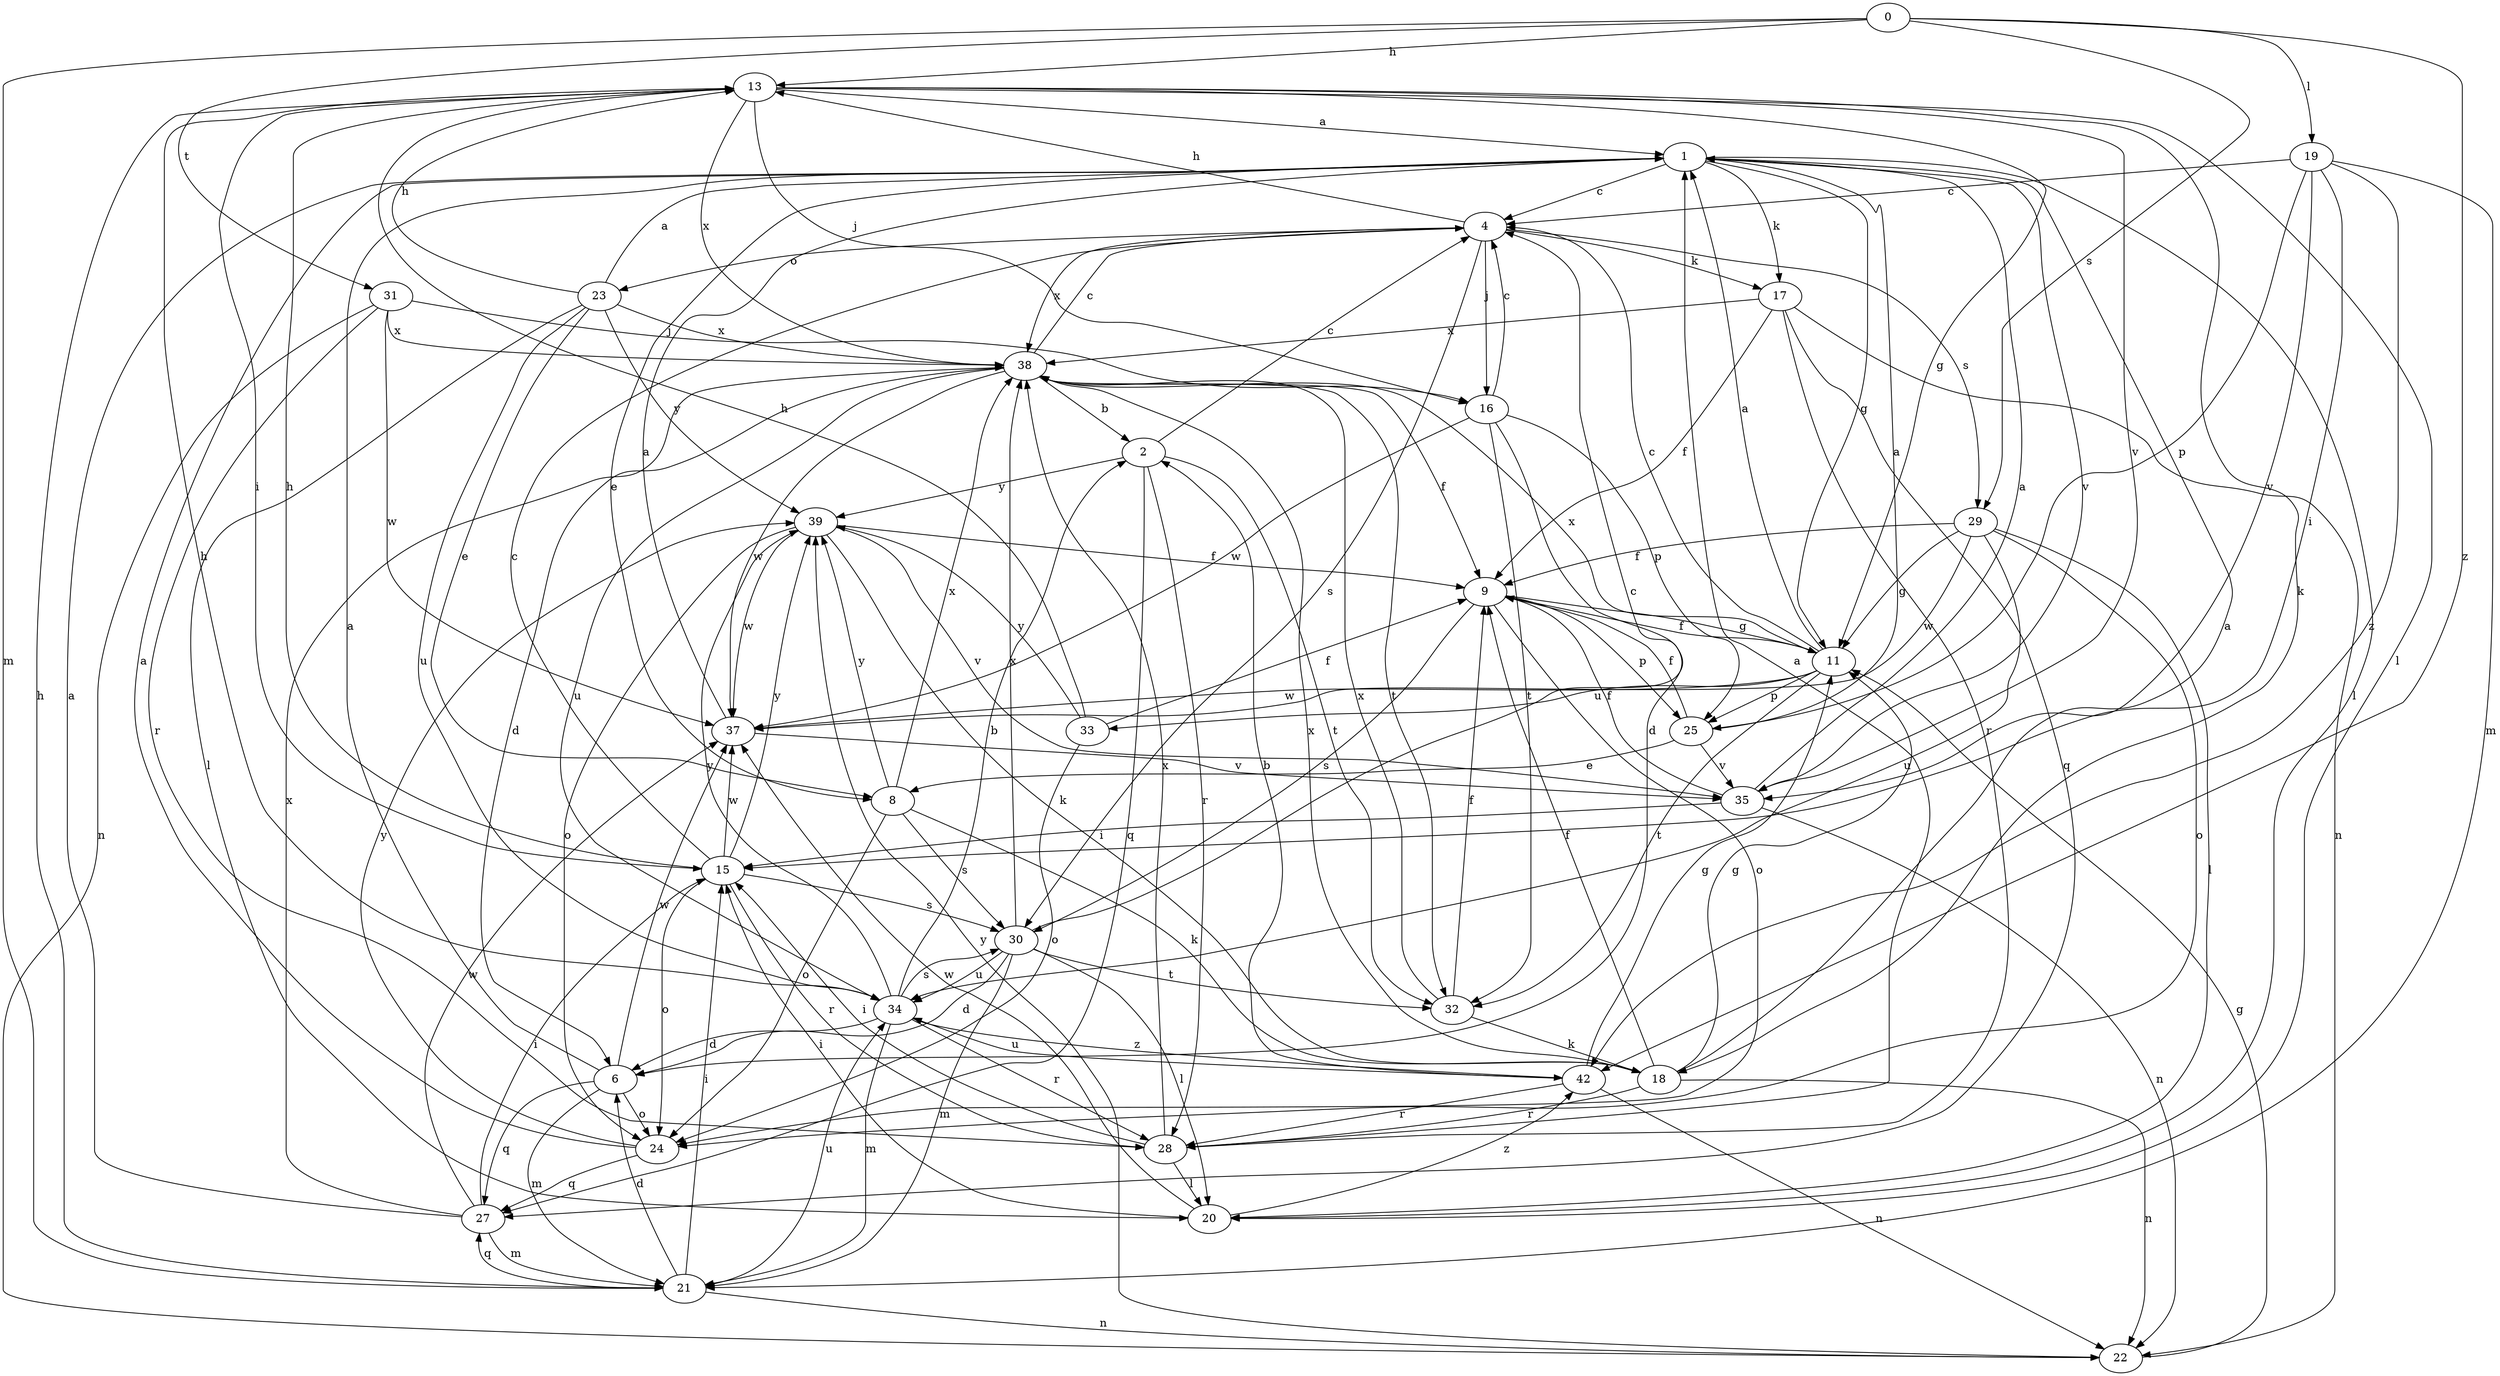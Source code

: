 strict digraph  {
0;
1;
2;
4;
6;
8;
9;
11;
13;
15;
16;
17;
18;
19;
20;
21;
22;
23;
24;
25;
27;
28;
29;
30;
31;
32;
33;
34;
35;
37;
38;
39;
42;
0 -> 13  [label=h];
0 -> 19  [label=l];
0 -> 21  [label=m];
0 -> 29  [label=s];
0 -> 31  [label=t];
0 -> 42  [label=z];
1 -> 4  [label=c];
1 -> 8  [label=e];
1 -> 11  [label=g];
1 -> 17  [label=k];
1 -> 20  [label=l];
1 -> 35  [label=v];
2 -> 4  [label=c];
2 -> 27  [label=q];
2 -> 28  [label=r];
2 -> 32  [label=t];
2 -> 39  [label=y];
4 -> 13  [label=h];
4 -> 16  [label=j];
4 -> 17  [label=k];
4 -> 23  [label=o];
4 -> 29  [label=s];
4 -> 30  [label=s];
4 -> 38  [label=x];
6 -> 1  [label=a];
6 -> 21  [label=m];
6 -> 24  [label=o];
6 -> 27  [label=q];
6 -> 37  [label=w];
8 -> 18  [label=k];
8 -> 24  [label=o];
8 -> 30  [label=s];
8 -> 38  [label=x];
8 -> 39  [label=y];
9 -> 11  [label=g];
9 -> 24  [label=o];
9 -> 25  [label=p];
9 -> 30  [label=s];
11 -> 1  [label=a];
11 -> 4  [label=c];
11 -> 9  [label=f];
11 -> 25  [label=p];
11 -> 32  [label=t];
11 -> 33  [label=u];
11 -> 37  [label=w];
11 -> 38  [label=x];
13 -> 1  [label=a];
13 -> 11  [label=g];
13 -> 15  [label=i];
13 -> 16  [label=j];
13 -> 18  [label=k];
13 -> 20  [label=l];
13 -> 35  [label=v];
13 -> 38  [label=x];
15 -> 4  [label=c];
15 -> 13  [label=h];
15 -> 24  [label=o];
15 -> 28  [label=r];
15 -> 30  [label=s];
15 -> 37  [label=w];
15 -> 39  [label=y];
16 -> 4  [label=c];
16 -> 6  [label=d];
16 -> 25  [label=p];
16 -> 32  [label=t];
16 -> 37  [label=w];
17 -> 9  [label=f];
17 -> 22  [label=n];
17 -> 27  [label=q];
17 -> 28  [label=r];
17 -> 38  [label=x];
18 -> 1  [label=a];
18 -> 9  [label=f];
18 -> 11  [label=g];
18 -> 22  [label=n];
18 -> 28  [label=r];
18 -> 38  [label=x];
19 -> 4  [label=c];
19 -> 15  [label=i];
19 -> 21  [label=m];
19 -> 25  [label=p];
19 -> 35  [label=v];
19 -> 42  [label=z];
20 -> 15  [label=i];
20 -> 37  [label=w];
20 -> 42  [label=z];
21 -> 6  [label=d];
21 -> 13  [label=h];
21 -> 15  [label=i];
21 -> 22  [label=n];
21 -> 27  [label=q];
21 -> 34  [label=u];
22 -> 11  [label=g];
22 -> 39  [label=y];
23 -> 1  [label=a];
23 -> 8  [label=e];
23 -> 13  [label=h];
23 -> 20  [label=l];
23 -> 34  [label=u];
23 -> 38  [label=x];
23 -> 39  [label=y];
24 -> 1  [label=a];
24 -> 27  [label=q];
24 -> 39  [label=y];
25 -> 1  [label=a];
25 -> 8  [label=e];
25 -> 9  [label=f];
25 -> 35  [label=v];
27 -> 1  [label=a];
27 -> 15  [label=i];
27 -> 21  [label=m];
27 -> 37  [label=w];
27 -> 38  [label=x];
28 -> 1  [label=a];
28 -> 15  [label=i];
28 -> 20  [label=l];
28 -> 38  [label=x];
29 -> 9  [label=f];
29 -> 11  [label=g];
29 -> 20  [label=l];
29 -> 24  [label=o];
29 -> 34  [label=u];
29 -> 37  [label=w];
30 -> 4  [label=c];
30 -> 6  [label=d];
30 -> 20  [label=l];
30 -> 21  [label=m];
30 -> 32  [label=t];
30 -> 34  [label=u];
30 -> 38  [label=x];
31 -> 16  [label=j];
31 -> 22  [label=n];
31 -> 28  [label=r];
31 -> 37  [label=w];
31 -> 38  [label=x];
32 -> 9  [label=f];
32 -> 18  [label=k];
32 -> 38  [label=x];
33 -> 9  [label=f];
33 -> 13  [label=h];
33 -> 24  [label=o];
33 -> 39  [label=y];
34 -> 2  [label=b];
34 -> 6  [label=d];
34 -> 13  [label=h];
34 -> 21  [label=m];
34 -> 28  [label=r];
34 -> 30  [label=s];
34 -> 39  [label=y];
34 -> 42  [label=z];
35 -> 1  [label=a];
35 -> 9  [label=f];
35 -> 15  [label=i];
35 -> 22  [label=n];
37 -> 1  [label=a];
37 -> 35  [label=v];
38 -> 2  [label=b];
38 -> 4  [label=c];
38 -> 6  [label=d];
38 -> 9  [label=f];
38 -> 32  [label=t];
38 -> 34  [label=u];
38 -> 37  [label=w];
39 -> 9  [label=f];
39 -> 18  [label=k];
39 -> 24  [label=o];
39 -> 35  [label=v];
39 -> 37  [label=w];
42 -> 2  [label=b];
42 -> 11  [label=g];
42 -> 22  [label=n];
42 -> 28  [label=r];
42 -> 34  [label=u];
}
